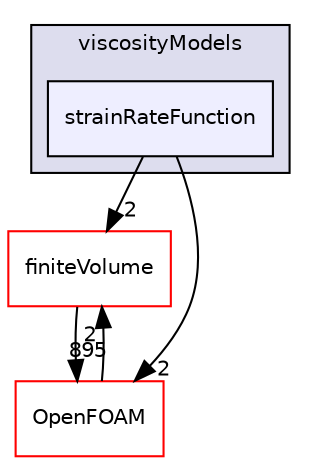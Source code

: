 digraph "src/transportModels/incompressible/viscosityModels/strainRateFunction" {
  bgcolor=transparent;
  compound=true
  node [ fontsize="10", fontname="Helvetica"];
  edge [ labelfontsize="10", labelfontname="Helvetica"];
  subgraph clusterdir_96098a512bec5be00e402918bdacabdd {
    graph [ bgcolor="#ddddee", pencolor="black", label="viscosityModels" fontname="Helvetica", fontsize="10", URL="dir_96098a512bec5be00e402918bdacabdd.html"]
  dir_0d3a971964bd12c4def6176e0ed5baa5 [shape=box, label="strainRateFunction", style="filled", fillcolor="#eeeeff", pencolor="black", URL="dir_0d3a971964bd12c4def6176e0ed5baa5.html"];
  }
  dir_9bd15774b555cf7259a6fa18f99fe99b [shape=box label="finiteVolume" color="red" URL="dir_9bd15774b555cf7259a6fa18f99fe99b.html"];
  dir_c5473ff19b20e6ec4dfe5c310b3778a8 [shape=box label="OpenFOAM" color="red" URL="dir_c5473ff19b20e6ec4dfe5c310b3778a8.html"];
  dir_9bd15774b555cf7259a6fa18f99fe99b->dir_c5473ff19b20e6ec4dfe5c310b3778a8 [headlabel="895", labeldistance=1.5 headhref="dir_000814_002151.html"];
  dir_0d3a971964bd12c4def6176e0ed5baa5->dir_9bd15774b555cf7259a6fa18f99fe99b [headlabel="2", labeldistance=1.5 headhref="dir_003963_000814.html"];
  dir_0d3a971964bd12c4def6176e0ed5baa5->dir_c5473ff19b20e6ec4dfe5c310b3778a8 [headlabel="2", labeldistance=1.5 headhref="dir_003963_002151.html"];
  dir_c5473ff19b20e6ec4dfe5c310b3778a8->dir_9bd15774b555cf7259a6fa18f99fe99b [headlabel="2", labeldistance=1.5 headhref="dir_002151_000814.html"];
}

